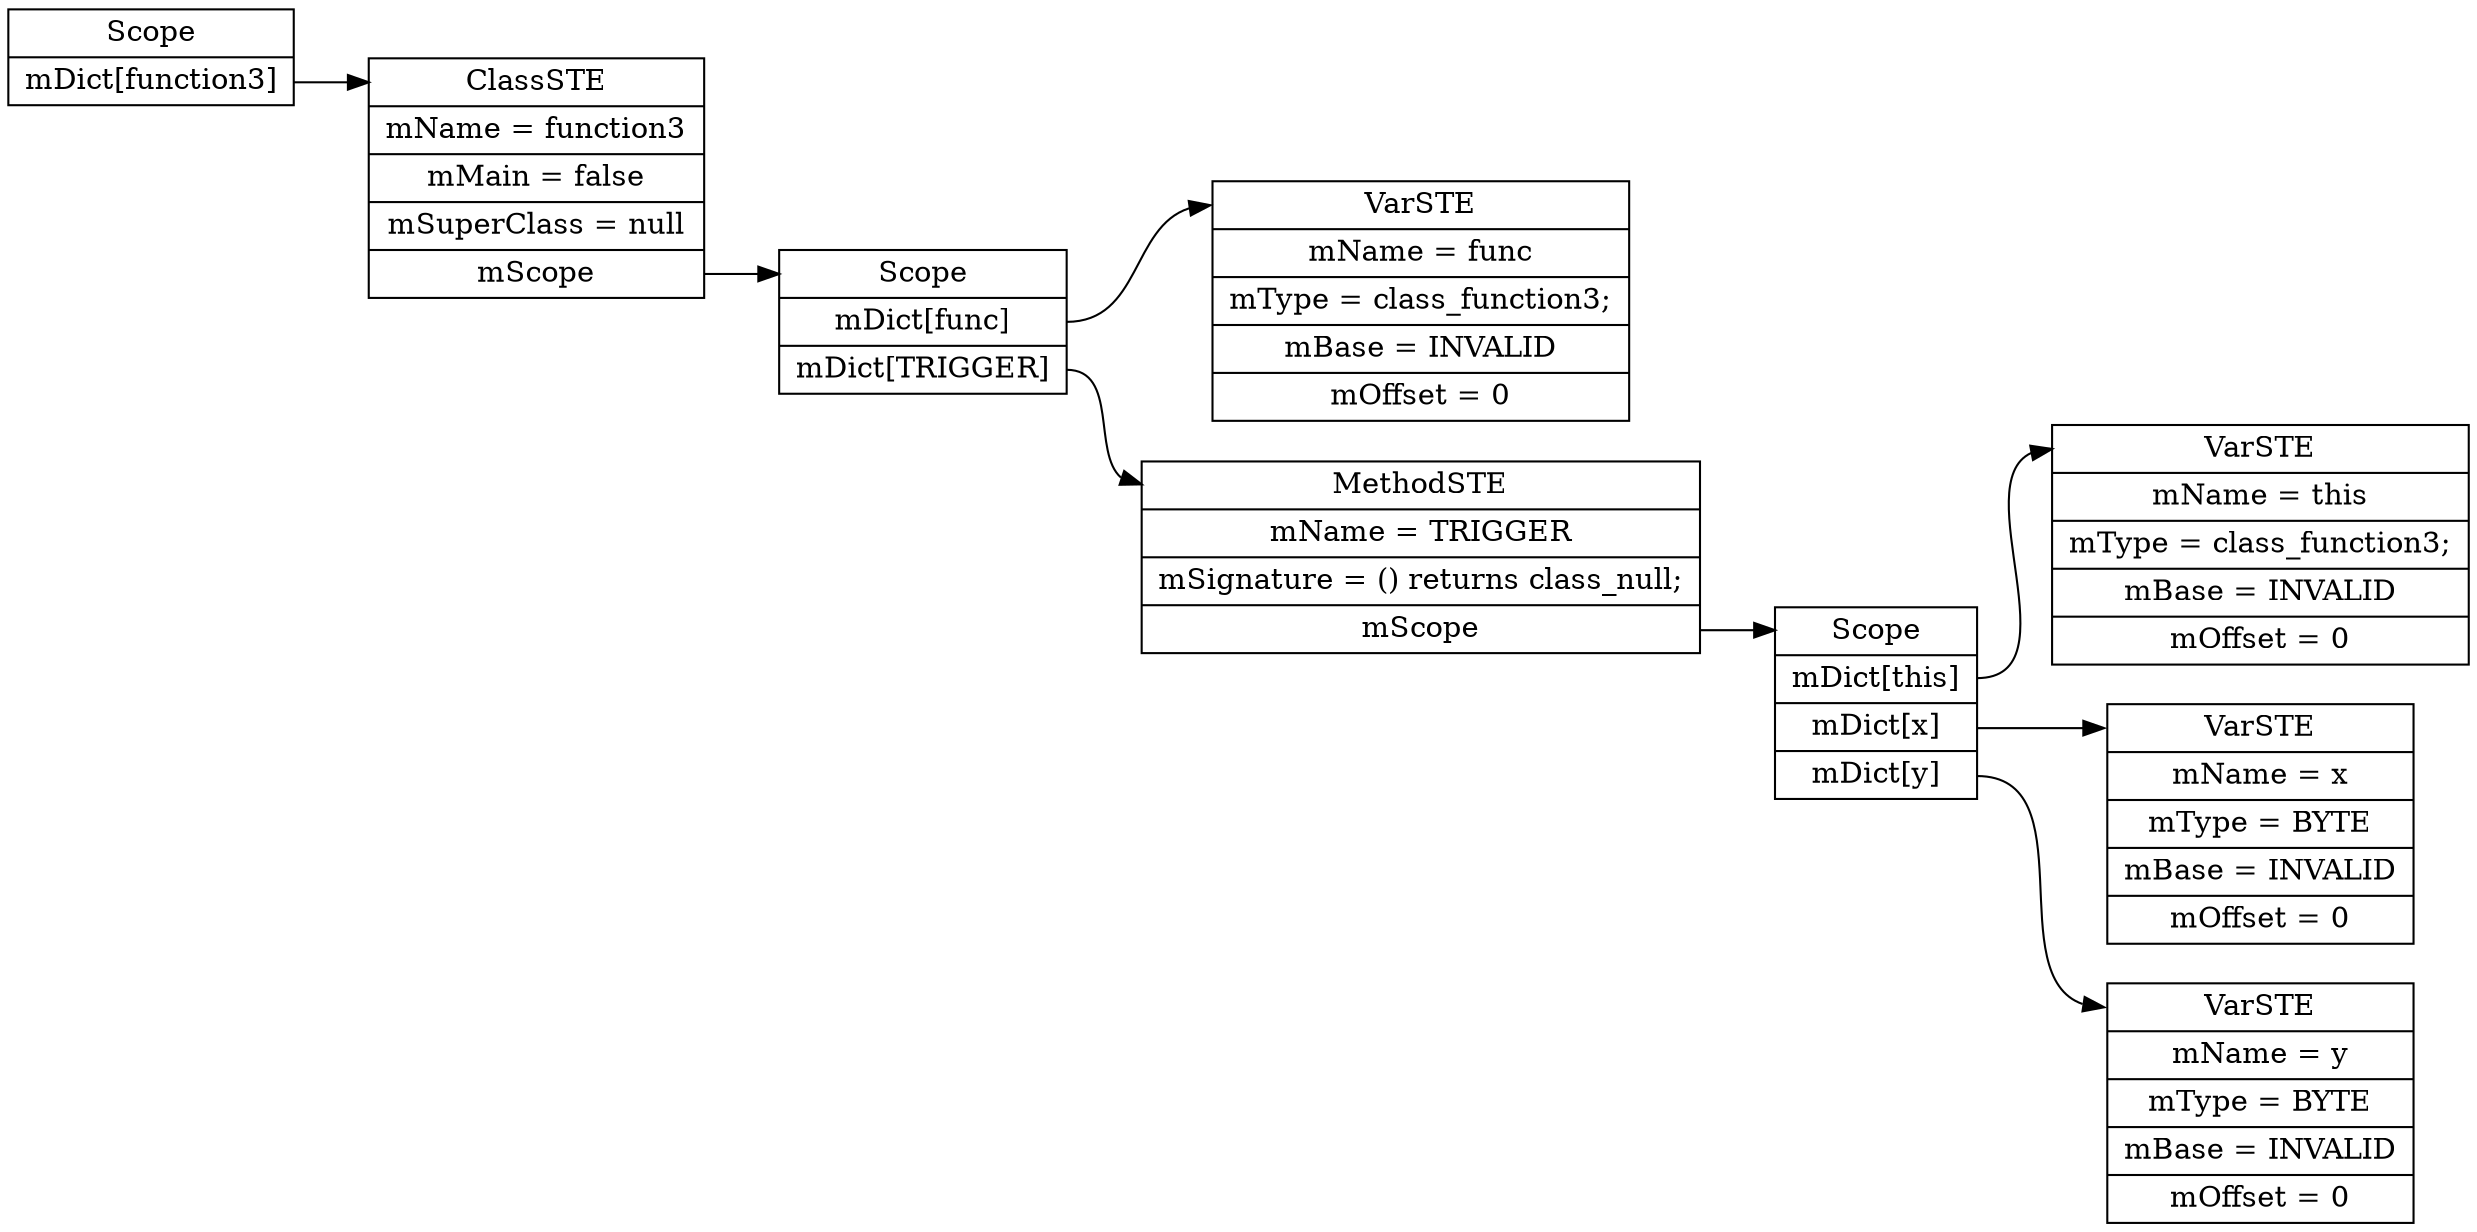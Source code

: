 digraph SymTable {
	graph [rankdir="LR"];
	node [shape=record];
	0 [label=" <f0> Scope | <f1> mDict\[function3\] "];
	0:<f1> -> 1:<f0>;
	1 [label=" <f0> ClassSTE | <f1> mName = function3| <f2> mMain = false| <f3> mSuperClass = null| <f4> mScope "];
	1:<f4> -> 2:<f0>;
	2 [label=" <f0> Scope | <f1> mDict\[func\] | <f2> mDict\[TRIGGER\] "];
	2:<f1> -> 3:<f0>;
	3 [label=" <f0> VarSTE | <f1> mName = func| <f2> mType = class_function3;| <f3> mBase = INVALID| <f4> mOffset = 0"];
	2:<f2> -> 4:<f0>;
	4 [label=" <f0> MethodSTE | <f1> mName = TRIGGER| <f2> mSignature = () returns class_null;| <f3> mScope "];
	4:<f3> -> 5:<f0>;
	5 [label=" <f0> Scope | <f1> mDict\[this\] | <f2> mDict\[x\] | <f3> mDict\[y\] "];
	5:<f1> -> 6:<f0>;
	6 [label=" <f0> VarSTE | <f1> mName = this| <f2> mType = class_function3;| <f3> mBase = INVALID| <f4> mOffset = 0"];
	5:<f2> -> 7:<f0>;
	7 [label=" <f0> VarSTE | <f1> mName = x| <f2> mType = BYTE| <f3> mBase = INVALID| <f4> mOffset = 0"];
	5:<f3> -> 8:<f0>;
	8 [label=" <f0> VarSTE | <f1> mName = y| <f2> mType = BYTE| <f3> mBase = INVALID| <f4> mOffset = 0"];
}
